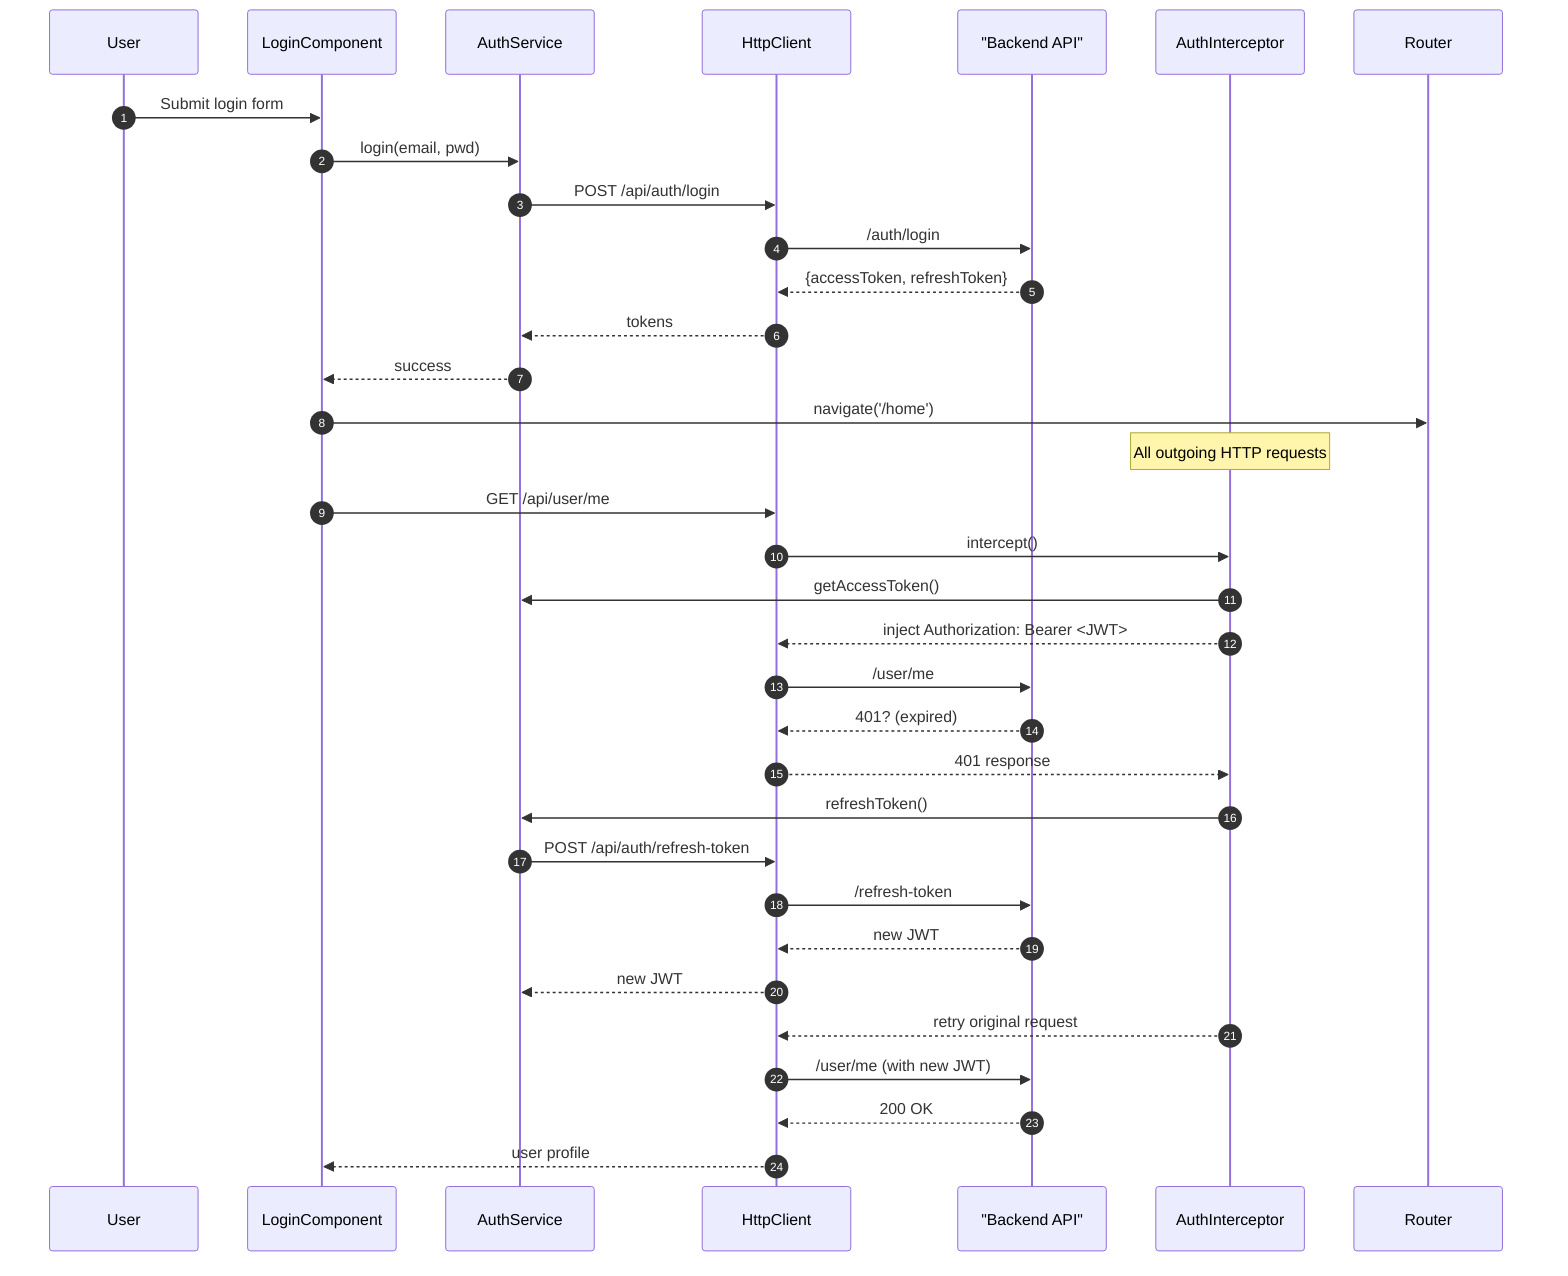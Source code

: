 sequenceDiagram
  autonumber
  participant User
  participant LoginComponent
  participant AuthService
  participant HttpClient
  participant API as "Backend API"
  participant AuthInterceptor
  participant Router

  User->>LoginComponent: Submit login form
  LoginComponent->>AuthService: login(email, pwd)
  AuthService->>HttpClient: POST /api/auth/login
  HttpClient->>API: /auth/login
  API-->>HttpClient: {accessToken, refreshToken}
  HttpClient-->>AuthService: tokens
  AuthService-->>LoginComponent: success
  LoginComponent->>Router: navigate('/home')

  Note over AuthInterceptor: All outgoing HTTP requests
  LoginComponent->>HttpClient: GET /api/user/me
  HttpClient->>AuthInterceptor: intercept()
  AuthInterceptor->>AuthService: getAccessToken()
  AuthInterceptor-->>HttpClient: inject Authorization: Bearer <JWT>
  HttpClient->>API: /user/me
  API-->>HttpClient: 401? (expired)
  HttpClient-->>AuthInterceptor: 401 response
  AuthInterceptor->>AuthService: refreshToken()
  AuthService->>HttpClient: POST /api/auth/refresh-token
  HttpClient->>API: /refresh-token
  API-->>HttpClient: new JWT
  HttpClient-->>AuthService: new JWT
  AuthInterceptor-->>HttpClient: retry original request
  HttpClient->>API: /user/me (with new JWT)
  API-->>HttpClient: 200 OK
  HttpClient-->>LoginComponent: user profile